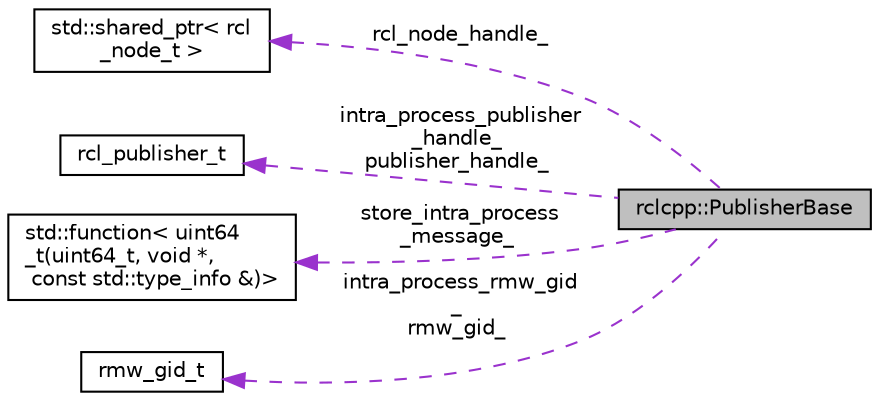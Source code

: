 digraph "rclcpp::PublisherBase"
{
  edge [fontname="Helvetica",fontsize="10",labelfontname="Helvetica",labelfontsize="10"];
  node [fontname="Helvetica",fontsize="10",shape=record];
  rankdir="LR";
  Node3 [label="rclcpp::PublisherBase",height=0.2,width=0.4,color="black", fillcolor="grey75", style="filled", fontcolor="black"];
  Node4 -> Node3 [dir="back",color="darkorchid3",fontsize="10",style="dashed",label=" rcl_node_handle_" ,fontname="Helvetica"];
  Node4 [label="std::shared_ptr\< rcl\l_node_t \>",height=0.2,width=0.4,color="black", fillcolor="white", style="filled",URL="/home/developer/workspaces/docs_crystal/doxygen_tag_files/cppreference-doxygen-web.tag.xml$cpp/memory/shared_ptr.html"];
  Node5 -> Node3 [dir="back",color="darkorchid3",fontsize="10",style="dashed",label=" intra_process_publisher\l_handle_\npublisher_handle_" ,fontname="Helvetica"];
  Node5 [label="rcl_publisher_t",height=0.2,width=0.4,color="black", fillcolor="white", style="filled",URL="/home/developer/workspaces/docs_crystal/doxygen_tag_files/rcl.tag$structrcl__publisher__t.html"];
  Node6 -> Node3 [dir="back",color="darkorchid3",fontsize="10",style="dashed",label=" store_intra_process\l_message_" ,fontname="Helvetica"];
  Node6 [label="std::function\< uint64\l_t(uint64_t, void *,\l const std::type_info &)\>",height=0.2,width=0.4,color="black", fillcolor="white", style="filled",URL="/home/developer/workspaces/docs_crystal/doxygen_tag_files/cppreference-doxygen-web.tag.xml$cpp/utility/functional/function.html"];
  Node7 -> Node3 [dir="back",color="darkorchid3",fontsize="10",style="dashed",label=" intra_process_rmw_gid\l_\nrmw_gid_" ,fontname="Helvetica"];
  Node7 [label="rmw_gid_t",height=0.2,width=0.4,color="black", fillcolor="white", style="filled",URL="/home/developer/workspaces/docs_crystal/doxygen_tag_files/rmw.tag$structrmw__gid__t.html"];
}

